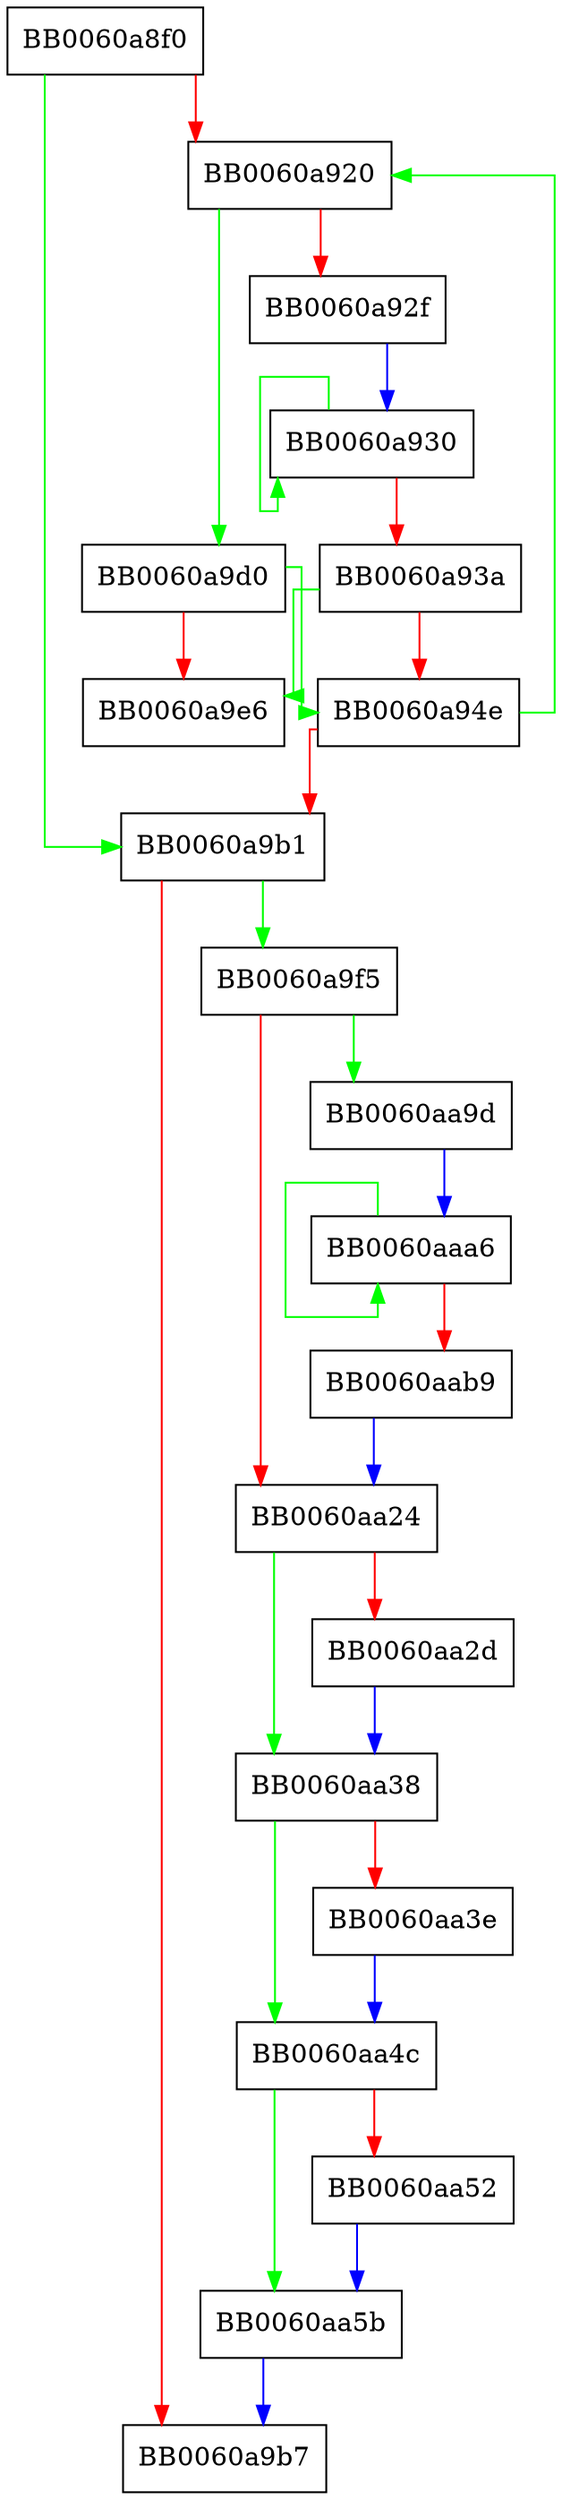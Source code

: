 digraph CRYPTO_ocb128_aad {
  node [shape="box"];
  graph [splines=ortho];
  BB0060a8f0 -> BB0060a9b1 [color="green"];
  BB0060a8f0 -> BB0060a920 [color="red"];
  BB0060a920 -> BB0060a9d0 [color="green"];
  BB0060a920 -> BB0060a92f [color="red"];
  BB0060a92f -> BB0060a930 [color="blue"];
  BB0060a930 -> BB0060a930 [color="green"];
  BB0060a930 -> BB0060a93a [color="red"];
  BB0060a93a -> BB0060a9e6 [color="green"];
  BB0060a93a -> BB0060a94e [color="red"];
  BB0060a94e -> BB0060a920 [color="green"];
  BB0060a94e -> BB0060a9b1 [color="red"];
  BB0060a9b1 -> BB0060a9f5 [color="green"];
  BB0060a9b1 -> BB0060a9b7 [color="red"];
  BB0060a9d0 -> BB0060a94e [color="green"];
  BB0060a9d0 -> BB0060a9e6 [color="red"];
  BB0060a9f5 -> BB0060aa9d [color="green"];
  BB0060a9f5 -> BB0060aa24 [color="red"];
  BB0060aa24 -> BB0060aa38 [color="green"];
  BB0060aa24 -> BB0060aa2d [color="red"];
  BB0060aa2d -> BB0060aa38 [color="blue"];
  BB0060aa38 -> BB0060aa4c [color="green"];
  BB0060aa38 -> BB0060aa3e [color="red"];
  BB0060aa3e -> BB0060aa4c [color="blue"];
  BB0060aa4c -> BB0060aa5b [color="green"];
  BB0060aa4c -> BB0060aa52 [color="red"];
  BB0060aa52 -> BB0060aa5b [color="blue"];
  BB0060aa5b -> BB0060a9b7 [color="blue"];
  BB0060aa9d -> BB0060aaa6 [color="blue"];
  BB0060aaa6 -> BB0060aaa6 [color="green"];
  BB0060aaa6 -> BB0060aab9 [color="red"];
  BB0060aab9 -> BB0060aa24 [color="blue"];
}